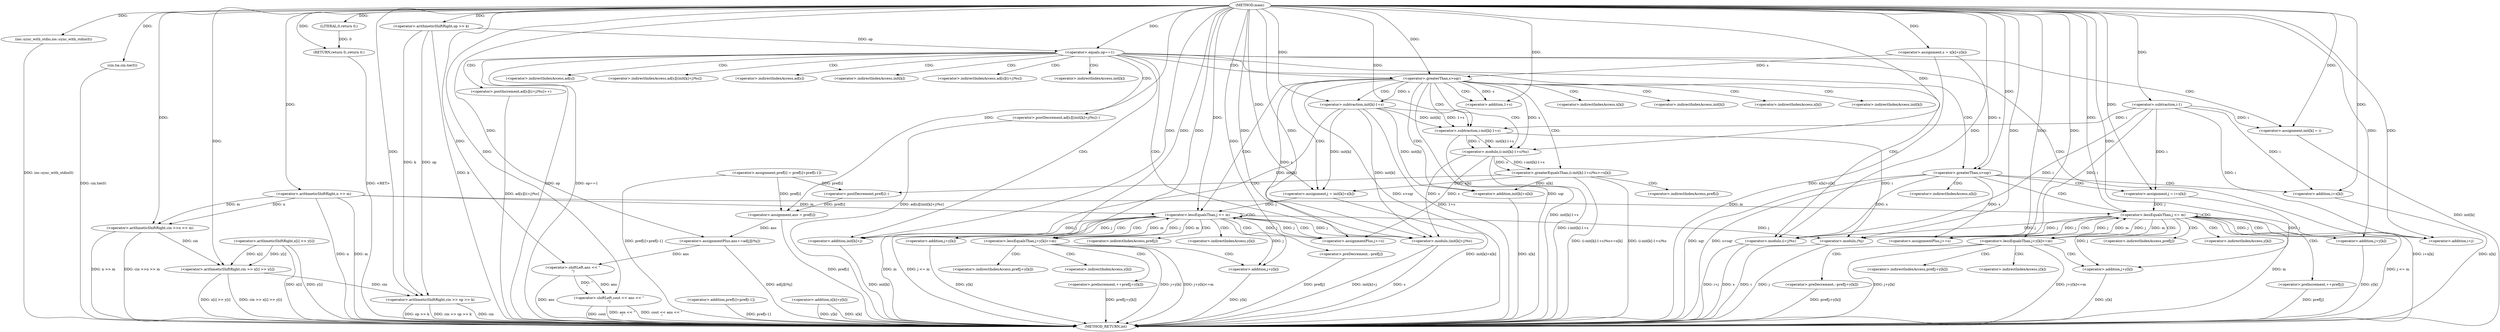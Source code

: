 digraph "main" {  
"1000109" [label = "(METHOD,main)" ]
"1000327" [label = "(METHOD_RETURN,int)" ]
"1000111" [label = "(ios::sync_with_stdio,ios::sync_with_stdio(0))" ]
"1000113" [label = "(cin.tie,cin.tie(0))" ]
"1000117" [label = "(<operator>.arithmeticShiftRight,cin >>n >> m)" ]
"1000125" [label = "(<operator>.arithmeticShiftRight,cin >> x[i] >> y[i])" ]
"1000325" [label = "(RETURN,return 0;,return 0;)" ]
"1000135" [label = "(<operator>.assignment,pref[i] = pref[i]+pref[i-1])" ]
"1000150" [label = "(<operator>.arithmeticShiftRight,cin >> op >> k)" ]
"1000156" [label = "(<operator>.assignment,s = x[k]+y[k])" ]
"1000306" [label = "(<operator>.assignment,ans = pref[i])" ]
"1000311" [label = "(<operator>.assignmentPlus,ans+=ad[j][i%j])" ]
"1000320" [label = "(<operator>.shiftLeft,cout << ans << \"\n\")" ]
"1000326" [label = "(LITERAL,0,return 0;)" ]
"1000119" [label = "(<operator>.arithmeticShiftRight,n >> m)" ]
"1000127" [label = "(<operator>.arithmeticShiftRight,x[i] >> y[i])" ]
"1000166" [label = "(<operator>.equals,op==1)" ]
"1000139" [label = "(<operator>.addition,pref[i]+pref[i-1])" ]
"1000152" [label = "(<operator>.arithmeticShiftRight,op >> k)" ]
"1000158" [label = "(<operator>.addition,x[k]+y[k])" ]
"1000212" [label = "(<operator>.postIncrement,ad[s][(i+j)%s]++)" ]
"1000222" [label = "(<operator>.assignment,init[k] = i)" ]
"1000322" [label = "(<operator>.shiftLeft,ans << \"\n\")" ]
"1000171" [label = "(<operator>.greaterThan,s>sqr)" ]
"1000293" [label = "(<operator>.postDecrement,ad[s][(init[k]+j)%s]--)" ]
"1000317" [label = "(<operator>.modulo,i%j)" ]
"1000145" [label = "(<operator>.subtraction,i-1)" ]
"1000230" [label = "(<operator>.greaterThan,s>sqr)" ]
"1000177" [label = "(<operator>.assignment,j = i+x[k])" ]
"1000184" [label = "(<operator>.lessEqualsThan,j <= m)" ]
"1000187" [label = "(<operator>.assignmentPlus,j+=s)" ]
"1000217" [label = "(<operator>.modulo,(i+j)%s)" ]
"1000191" [label = "(<operator>.preIncrement,++pref[j])" ]
"1000218" [label = "(<operator>.addition,i+j)" ]
"1000235" [label = "(<operator>.greaterEqualsThan,(i-init[k]-1+s)%s>=x[k])" ]
"1000250" [label = "(<operator>.postDecrement,pref[i]--)" ]
"1000256" [label = "(<operator>.assignment,j = init[k]+x[k])" ]
"1000265" [label = "(<operator>.lessEqualsThan,j <= m)" ]
"1000268" [label = "(<operator>.assignmentPlus,j+=s)" ]
"1000298" [label = "(<operator>.modulo,(init[k]+j)%s)" ]
"1000179" [label = "(<operator>.addition,i+x[k])" ]
"1000196" [label = "(<operator>.lessEqualsThan,j+y[k]<=m)" ]
"1000203" [label = "(<operator>.preDecrement,--pref[j+y[k]])" ]
"1000272" [label = "(<operator>.preDecrement,--pref[j])" ]
"1000299" [label = "(<operator>.addition,init[k]+j)" ]
"1000236" [label = "(<operator>.modulo,(i-init[k]-1+s)%s)" ]
"1000258" [label = "(<operator>.addition,init[k]+x[k])" ]
"1000277" [label = "(<operator>.lessEqualsThan,j+y[k]<=m)" ]
"1000284" [label = "(<operator>.preIncrement,++pref[j+y[k]])" ]
"1000197" [label = "(<operator>.addition,j+y[k])" ]
"1000237" [label = "(<operator>.subtraction,i-init[k]-1+s)" ]
"1000206" [label = "(<operator>.addition,j+y[k])" ]
"1000239" [label = "(<operator>.subtraction,init[k]-1+s)" ]
"1000278" [label = "(<operator>.addition,j+y[k])" ]
"1000243" [label = "(<operator>.addition,1+s)" ]
"1000287" [label = "(<operator>.addition,j+y[k])" ]
"1000213" [label = "(<operator>.indirectIndexAccess,ad[s][(i+j)%s])" ]
"1000223" [label = "(<operator>.indirectIndexAccess,init[k])" ]
"1000214" [label = "(<operator>.indirectIndexAccess,ad[s])" ]
"1000294" [label = "(<operator>.indirectIndexAccess,ad[s][(init[k]+j)%s])" ]
"1000295" [label = "(<operator>.indirectIndexAccess,ad[s])" ]
"1000181" [label = "(<operator>.indirectIndexAccess,x[k])" ]
"1000192" [label = "(<operator>.indirectIndexAccess,pref[j])" ]
"1000247" [label = "(<operator>.indirectIndexAccess,x[k])" ]
"1000251" [label = "(<operator>.indirectIndexAccess,pref[i])" ]
"1000300" [label = "(<operator>.indirectIndexAccess,init[k])" ]
"1000204" [label = "(<operator>.indirectIndexAccess,pref[j+y[k]])" ]
"1000259" [label = "(<operator>.indirectIndexAccess,init[k])" ]
"1000262" [label = "(<operator>.indirectIndexAccess,x[k])" ]
"1000273" [label = "(<operator>.indirectIndexAccess,pref[j])" ]
"1000199" [label = "(<operator>.indirectIndexAccess,y[k])" ]
"1000285" [label = "(<operator>.indirectIndexAccess,pref[j+y[k]])" ]
"1000208" [label = "(<operator>.indirectIndexAccess,y[k])" ]
"1000240" [label = "(<operator>.indirectIndexAccess,init[k])" ]
"1000280" [label = "(<operator>.indirectIndexAccess,y[k])" ]
"1000289" [label = "(<operator>.indirectIndexAccess,y[k])" ]
  "1000111" -> "1000327"  [ label = "DDG: ios::sync_with_stdio(0)"] 
  "1000113" -> "1000327"  [ label = "DDG: cin.tie(0)"] 
  "1000119" -> "1000327"  [ label = "DDG: n"] 
  "1000119" -> "1000327"  [ label = "DDG: m"] 
  "1000117" -> "1000327"  [ label = "DDG: n >> m"] 
  "1000117" -> "1000327"  [ label = "DDG: cin >>n >> m"] 
  "1000127" -> "1000327"  [ label = "DDG: x[i]"] 
  "1000127" -> "1000327"  [ label = "DDG: y[i]"] 
  "1000125" -> "1000327"  [ label = "DDG: x[i] >> y[i]"] 
  "1000125" -> "1000327"  [ label = "DDG: cin >> x[i] >> y[i]"] 
  "1000139" -> "1000327"  [ label = "DDG: pref[i-1]"] 
  "1000135" -> "1000327"  [ label = "DDG: pref[i]+pref[i-1]"] 
  "1000150" -> "1000327"  [ label = "DDG: cin"] 
  "1000152" -> "1000327"  [ label = "DDG: k"] 
  "1000150" -> "1000327"  [ label = "DDG: op >> k"] 
  "1000150" -> "1000327"  [ label = "DDG: cin >> op >> k"] 
  "1000158" -> "1000327"  [ label = "DDG: x[k]"] 
  "1000158" -> "1000327"  [ label = "DDG: y[k]"] 
  "1000156" -> "1000327"  [ label = "DDG: x[k]+y[k]"] 
  "1000166" -> "1000327"  [ label = "DDG: op"] 
  "1000166" -> "1000327"  [ label = "DDG: op==1"] 
  "1000230" -> "1000327"  [ label = "DDG: sqr"] 
  "1000230" -> "1000327"  [ label = "DDG: s>sqr"] 
  "1000239" -> "1000327"  [ label = "DDG: 1+s"] 
  "1000237" -> "1000327"  [ label = "DDG: init[k]-1+s"] 
  "1000236" -> "1000327"  [ label = "DDG: i-init[k]-1+s"] 
  "1000235" -> "1000327"  [ label = "DDG: (i-init[k]-1+s)%s"] 
  "1000235" -> "1000327"  [ label = "DDG: (i-init[k]-1+s)%s>=x[k]"] 
  "1000258" -> "1000327"  [ label = "DDG: x[k]"] 
  "1000256" -> "1000327"  [ label = "DDG: init[k]+x[k]"] 
  "1000265" -> "1000327"  [ label = "DDG: m"] 
  "1000265" -> "1000327"  [ label = "DDG: j <= m"] 
  "1000299" -> "1000327"  [ label = "DDG: init[k]"] 
  "1000298" -> "1000327"  [ label = "DDG: init[k]+j"] 
  "1000298" -> "1000327"  [ label = "DDG: s"] 
  "1000293" -> "1000327"  [ label = "DDG: ad[s][(init[k]+j)%s]"] 
  "1000272" -> "1000327"  [ label = "DDG: pref[j]"] 
  "1000278" -> "1000327"  [ label = "DDG: y[k]"] 
  "1000277" -> "1000327"  [ label = "DDG: j+y[k]"] 
  "1000277" -> "1000327"  [ label = "DDG: j+y[k]<=m"] 
  "1000287" -> "1000327"  [ label = "DDG: y[k]"] 
  "1000284" -> "1000327"  [ label = "DDG: pref[j+y[k]]"] 
  "1000171" -> "1000327"  [ label = "DDG: sqr"] 
  "1000171" -> "1000327"  [ label = "DDG: s>sqr"] 
  "1000179" -> "1000327"  [ label = "DDG: x[k]"] 
  "1000177" -> "1000327"  [ label = "DDG: i+x[k]"] 
  "1000184" -> "1000327"  [ label = "DDG: m"] 
  "1000184" -> "1000327"  [ label = "DDG: j <= m"] 
  "1000217" -> "1000327"  [ label = "DDG: i+j"] 
  "1000217" -> "1000327"  [ label = "DDG: s"] 
  "1000212" -> "1000327"  [ label = "DDG: ad[s][(i+j)%s]"] 
  "1000222" -> "1000327"  [ label = "DDG: init[k]"] 
  "1000306" -> "1000327"  [ label = "DDG: pref[i]"] 
  "1000317" -> "1000327"  [ label = "DDG: i"] 
  "1000317" -> "1000327"  [ label = "DDG: j"] 
  "1000311" -> "1000327"  [ label = "DDG: ad[j][i%j]"] 
  "1000322" -> "1000327"  [ label = "DDG: ans"] 
  "1000320" -> "1000327"  [ label = "DDG: ans << \"\n\""] 
  "1000320" -> "1000327"  [ label = "DDG: cout << ans << \"\n\""] 
  "1000191" -> "1000327"  [ label = "DDG: pref[j]"] 
  "1000197" -> "1000327"  [ label = "DDG: y[k]"] 
  "1000196" -> "1000327"  [ label = "DDG: j+y[k]"] 
  "1000196" -> "1000327"  [ label = "DDG: j+y[k]<=m"] 
  "1000206" -> "1000327"  [ label = "DDG: y[k]"] 
  "1000203" -> "1000327"  [ label = "DDG: pref[j+y[k]]"] 
  "1000325" -> "1000327"  [ label = "DDG: <RET>"] 
  "1000320" -> "1000327"  [ label = "DDG: cout"] 
  "1000326" -> "1000325"  [ label = "DDG: 0"] 
  "1000109" -> "1000325"  [ label = "DDG: "] 
  "1000109" -> "1000111"  [ label = "DDG: "] 
  "1000109" -> "1000113"  [ label = "DDG: "] 
  "1000109" -> "1000117"  [ label = "DDG: "] 
  "1000119" -> "1000117"  [ label = "DDG: n"] 
  "1000119" -> "1000117"  [ label = "DDG: m"] 
  "1000117" -> "1000125"  [ label = "DDG: cin"] 
  "1000109" -> "1000125"  [ label = "DDG: "] 
  "1000127" -> "1000125"  [ label = "DDG: x[i]"] 
  "1000127" -> "1000125"  [ label = "DDG: y[i]"] 
  "1000135" -> "1000306"  [ label = "DDG: pref[i]"] 
  "1000250" -> "1000306"  [ label = "DDG: pref[i]"] 
  "1000109" -> "1000326"  [ label = "DDG: "] 
  "1000109" -> "1000119"  [ label = "DDG: "] 
  "1000125" -> "1000150"  [ label = "DDG: cin"] 
  "1000109" -> "1000150"  [ label = "DDG: "] 
  "1000152" -> "1000150"  [ label = "DDG: k"] 
  "1000152" -> "1000150"  [ label = "DDG: op"] 
  "1000109" -> "1000156"  [ label = "DDG: "] 
  "1000109" -> "1000306"  [ label = "DDG: "] 
  "1000306" -> "1000311"  [ label = "DDG: ans"] 
  "1000109" -> "1000311"  [ label = "DDG: "] 
  "1000109" -> "1000320"  [ label = "DDG: "] 
  "1000322" -> "1000320"  [ label = "DDG: \"\n\""] 
  "1000322" -> "1000320"  [ label = "DDG: ans"] 
  "1000109" -> "1000152"  [ label = "DDG: "] 
  "1000152" -> "1000166"  [ label = "DDG: op"] 
  "1000109" -> "1000166"  [ label = "DDG: "] 
  "1000109" -> "1000222"  [ label = "DDG: "] 
  "1000145" -> "1000222"  [ label = "DDG: i"] 
  "1000311" -> "1000322"  [ label = "DDG: ans"] 
  "1000109" -> "1000322"  [ label = "DDG: "] 
  "1000145" -> "1000317"  [ label = "DDG: i"] 
  "1000237" -> "1000317"  [ label = "DDG: i"] 
  "1000109" -> "1000317"  [ label = "DDG: "] 
  "1000265" -> "1000317"  [ label = "DDG: j"] 
  "1000184" -> "1000317"  [ label = "DDG: j"] 
  "1000109" -> "1000145"  [ label = "DDG: "] 
  "1000156" -> "1000171"  [ label = "DDG: s"] 
  "1000109" -> "1000171"  [ label = "DDG: "] 
  "1000145" -> "1000177"  [ label = "DDG: i"] 
  "1000109" -> "1000177"  [ label = "DDG: "] 
  "1000171" -> "1000187"  [ label = "DDG: s"] 
  "1000109" -> "1000187"  [ label = "DDG: "] 
  "1000184" -> "1000217"  [ label = "DDG: j"] 
  "1000109" -> "1000217"  [ label = "DDG: "] 
  "1000145" -> "1000217"  [ label = "DDG: i"] 
  "1000171" -> "1000217"  [ label = "DDG: s"] 
  "1000156" -> "1000230"  [ label = "DDG: s"] 
  "1000109" -> "1000230"  [ label = "DDG: "] 
  "1000177" -> "1000184"  [ label = "DDG: j"] 
  "1000187" -> "1000184"  [ label = "DDG: j"] 
  "1000109" -> "1000184"  [ label = "DDG: "] 
  "1000119" -> "1000184"  [ label = "DDG: m"] 
  "1000196" -> "1000184"  [ label = "DDG: m"] 
  "1000184" -> "1000187"  [ label = "DDG: j"] 
  "1000145" -> "1000218"  [ label = "DDG: i"] 
  "1000109" -> "1000218"  [ label = "DDG: "] 
  "1000184" -> "1000218"  [ label = "DDG: j"] 
  "1000235" -> "1000256"  [ label = "DDG: x[k]"] 
  "1000239" -> "1000256"  [ label = "DDG: init[k]"] 
  "1000236" -> "1000268"  [ label = "DDG: s"] 
  "1000109" -> "1000268"  [ label = "DDG: "] 
  "1000265" -> "1000298"  [ label = "DDG: j"] 
  "1000109" -> "1000298"  [ label = "DDG: "] 
  "1000239" -> "1000298"  [ label = "DDG: init[k]"] 
  "1000230" -> "1000298"  [ label = "DDG: s"] 
  "1000236" -> "1000298"  [ label = "DDG: s"] 
  "1000145" -> "1000179"  [ label = "DDG: i"] 
  "1000109" -> "1000179"  [ label = "DDG: "] 
  "1000236" -> "1000235"  [ label = "DDG: s"] 
  "1000236" -> "1000235"  [ label = "DDG: i-init[k]-1+s"] 
  "1000135" -> "1000250"  [ label = "DDG: pref[i]"] 
  "1000109" -> "1000256"  [ label = "DDG: "] 
  "1000256" -> "1000265"  [ label = "DDG: j"] 
  "1000268" -> "1000265"  [ label = "DDG: j"] 
  "1000109" -> "1000265"  [ label = "DDG: "] 
  "1000119" -> "1000265"  [ label = "DDG: m"] 
  "1000277" -> "1000265"  [ label = "DDG: m"] 
  "1000265" -> "1000268"  [ label = "DDG: j"] 
  "1000239" -> "1000299"  [ label = "DDG: init[k]"] 
  "1000265" -> "1000299"  [ label = "DDG: j"] 
  "1000109" -> "1000299"  [ label = "DDG: "] 
  "1000184" -> "1000196"  [ label = "DDG: j"] 
  "1000109" -> "1000196"  [ label = "DDG: "] 
  "1000184" -> "1000196"  [ label = "DDG: m"] 
  "1000237" -> "1000236"  [ label = "DDG: init[k]-1+s"] 
  "1000237" -> "1000236"  [ label = "DDG: i"] 
  "1000109" -> "1000236"  [ label = "DDG: "] 
  "1000230" -> "1000236"  [ label = "DDG: s"] 
  "1000239" -> "1000258"  [ label = "DDG: init[k]"] 
  "1000235" -> "1000258"  [ label = "DDG: x[k]"] 
  "1000184" -> "1000197"  [ label = "DDG: j"] 
  "1000109" -> "1000197"  [ label = "DDG: "] 
  "1000145" -> "1000237"  [ label = "DDG: i"] 
  "1000109" -> "1000237"  [ label = "DDG: "] 
  "1000239" -> "1000237"  [ label = "DDG: 1+s"] 
  "1000239" -> "1000237"  [ label = "DDG: init[k]"] 
  "1000265" -> "1000277"  [ label = "DDG: j"] 
  "1000109" -> "1000277"  [ label = "DDG: "] 
  "1000265" -> "1000277"  [ label = "DDG: m"] 
  "1000109" -> "1000206"  [ label = "DDG: "] 
  "1000184" -> "1000206"  [ label = "DDG: j"] 
  "1000230" -> "1000239"  [ label = "DDG: s"] 
  "1000109" -> "1000239"  [ label = "DDG: "] 
  "1000265" -> "1000278"  [ label = "DDG: j"] 
  "1000109" -> "1000278"  [ label = "DDG: "] 
  "1000109" -> "1000243"  [ label = "DDG: "] 
  "1000230" -> "1000243"  [ label = "DDG: s"] 
  "1000109" -> "1000287"  [ label = "DDG: "] 
  "1000265" -> "1000287"  [ label = "DDG: j"] 
  "1000166" -> "1000294"  [ label = "CDG: "] 
  "1000166" -> "1000293"  [ label = "CDG: "] 
  "1000166" -> "1000298"  [ label = "CDG: "] 
  "1000166" -> "1000222"  [ label = "CDG: "] 
  "1000166" -> "1000214"  [ label = "CDG: "] 
  "1000166" -> "1000300"  [ label = "CDG: "] 
  "1000166" -> "1000217"  [ label = "CDG: "] 
  "1000166" -> "1000295"  [ label = "CDG: "] 
  "1000166" -> "1000213"  [ label = "CDG: "] 
  "1000166" -> "1000230"  [ label = "CDG: "] 
  "1000166" -> "1000212"  [ label = "CDG: "] 
  "1000166" -> "1000299"  [ label = "CDG: "] 
  "1000166" -> "1000218"  [ label = "CDG: "] 
  "1000166" -> "1000171"  [ label = "CDG: "] 
  "1000166" -> "1000223"  [ label = "CDG: "] 
  "1000171" -> "1000179"  [ label = "CDG: "] 
  "1000171" -> "1000184"  [ label = "CDG: "] 
  "1000171" -> "1000177"  [ label = "CDG: "] 
  "1000171" -> "1000181"  [ label = "CDG: "] 
  "1000230" -> "1000258"  [ label = "CDG: "] 
  "1000230" -> "1000243"  [ label = "CDG: "] 
  "1000230" -> "1000259"  [ label = "CDG: "] 
  "1000230" -> "1000236"  [ label = "CDG: "] 
  "1000230" -> "1000235"  [ label = "CDG: "] 
  "1000230" -> "1000240"  [ label = "CDG: "] 
  "1000230" -> "1000247"  [ label = "CDG: "] 
  "1000230" -> "1000239"  [ label = "CDG: "] 
  "1000230" -> "1000265"  [ label = "CDG: "] 
  "1000230" -> "1000262"  [ label = "CDG: "] 
  "1000230" -> "1000237"  [ label = "CDG: "] 
  "1000230" -> "1000256"  [ label = "CDG: "] 
  "1000184" -> "1000191"  [ label = "CDG: "] 
  "1000184" -> "1000199"  [ label = "CDG: "] 
  "1000184" -> "1000197"  [ label = "CDG: "] 
  "1000184" -> "1000192"  [ label = "CDG: "] 
  "1000184" -> "1000187"  [ label = "CDG: "] 
  "1000184" -> "1000196"  [ label = "CDG: "] 
  "1000184" -> "1000184"  [ label = "CDG: "] 
  "1000235" -> "1000251"  [ label = "CDG: "] 
  "1000235" -> "1000250"  [ label = "CDG: "] 
  "1000265" -> "1000268"  [ label = "CDG: "] 
  "1000265" -> "1000277"  [ label = "CDG: "] 
  "1000265" -> "1000273"  [ label = "CDG: "] 
  "1000265" -> "1000265"  [ label = "CDG: "] 
  "1000265" -> "1000272"  [ label = "CDG: "] 
  "1000265" -> "1000280"  [ label = "CDG: "] 
  "1000265" -> "1000278"  [ label = "CDG: "] 
  "1000196" -> "1000208"  [ label = "CDG: "] 
  "1000196" -> "1000204"  [ label = "CDG: "] 
  "1000196" -> "1000206"  [ label = "CDG: "] 
  "1000196" -> "1000203"  [ label = "CDG: "] 
  "1000277" -> "1000285"  [ label = "CDG: "] 
  "1000277" -> "1000284"  [ label = "CDG: "] 
  "1000277" -> "1000289"  [ label = "CDG: "] 
  "1000277" -> "1000287"  [ label = "CDG: "] 
}
